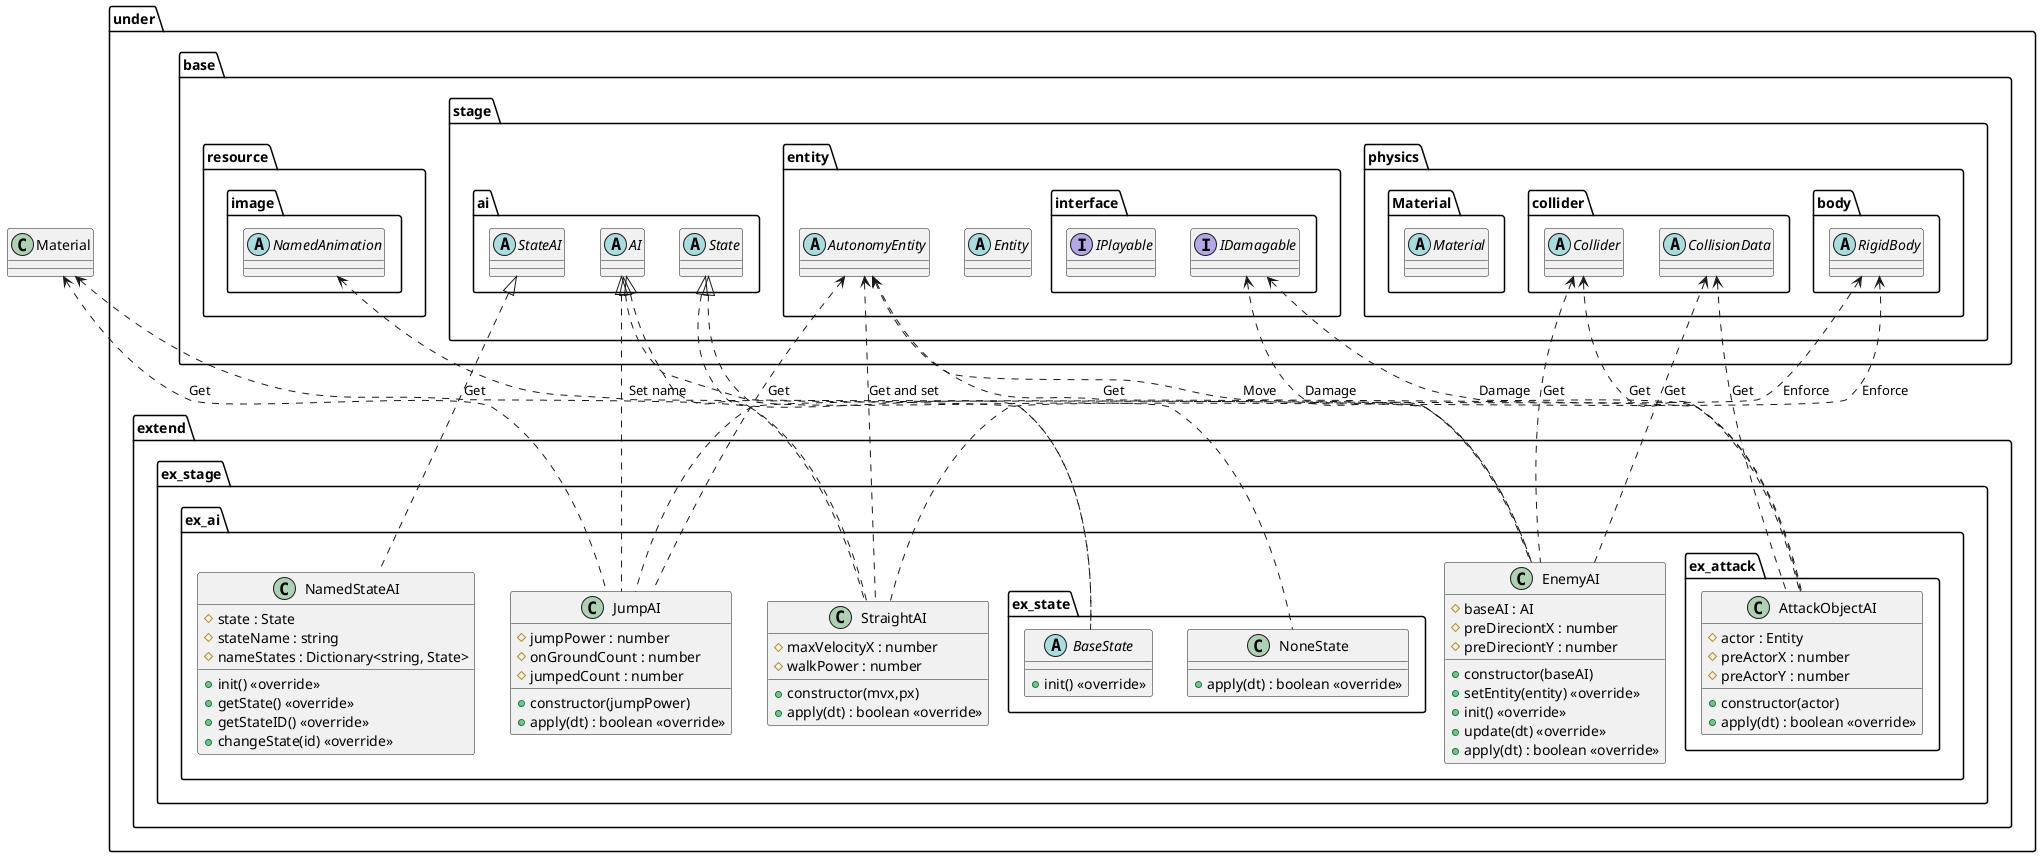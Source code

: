 @startuml AIExtend

package under {
    package extend {
        package ex_stage {
            package ex_ai {
                class NamedStateAI {
                    #state : State
                    #stateName : string
                    #nameStates : Dictionary<string, State>
                    +init() <<override>>
                    +getState() <<override>>
                    +getStateID() <<override>>
                    +changeState(id) <<override>>
                }
                class StraightAI {
                    +constructor(mvx,px)
                    #maxVelocityX : number
                    #walkPower : number
                    +apply(dt) : boolean <<override>>
                }
                class JumpAI {
                    +constructor(jumpPower)
                    #jumpPower : number
                    #onGroundCount : number
                    #jumpedCount : number
                    +apply(dt) : boolean <<override>>
                }
                class EnemyAI {
                    +constructor(baseAI)
                    #baseAI : AI
                    #preDireciontX : number
                    #preDireciontY : number
                    +setEntity(entity) <<override>>
                    +init() <<override>>
                    +update(dt) <<override>>
                    +apply(dt) : boolean <<override>>
                }
                package ex_attack {
                    class AttackObjectAI {
                        +constructor(actor)
                        #actor : Entity
                        #preActorX : number
                        #preActorY : number
                        +apply(dt) : boolean <<override>>
                    }
                }

                package ex_state {
                    abstract BaseState {
                        +init() <<override>>
                    }
                    class NoneState {
                        +apply(dt) : boolean <<override>>
                    }
                }
            }
        }
    }
}

package under {
    package base {
        package resource {
            package image {
                abstract NamedAnimation
            }
        }
        package stage {
            package ai {
                abstract AI
                abstract StateAI
                abstract State
            }
            package entity {
                abstract Entity
                abstract AutonomyEntity
                package interface {
                    interface IDamagable
                    interface IPlayable
                }
            }
            package physics {
                package collider {
                    abstract Collider
                    abstract CollisionData
                }
                package body {
                    abstract RigidBody
                }
                package Material {
                    abstract Material
                }
            }
        }
    }
}

AutonomyEntity <.. StraightAI : Get and set
RigidBody <.. StraightAI : Enforce
Material <.. StraightAI : Get
AutonomyEntity <.. JumpAI : Get
RigidBody <.. JumpAI : Enforce
Material <.. JumpAI : Get
AutonomyEntity <.. EnemyAI : Get
Collider <.. EnemyAI : Get
CollisionData <.. EnemyAI : Get
IDamagable <.. EnemyAI : Damage

NamedAnimation <.. BaseState : Set name

AutonomyEntity <.. AttackObjectAI : Move
Collider <.. AttackObjectAI : Get
CollisionData <.. AttackObjectAI : Get
IDamagable <.. AttackObjectAI : Damage

StateAI <|.. NamedStateAI
AI <|.. StraightAI
AI <|.. JumpAI
AI <|.. EnemyAI

State <|.. BaseState
State <|.. NoneState

@enduml
